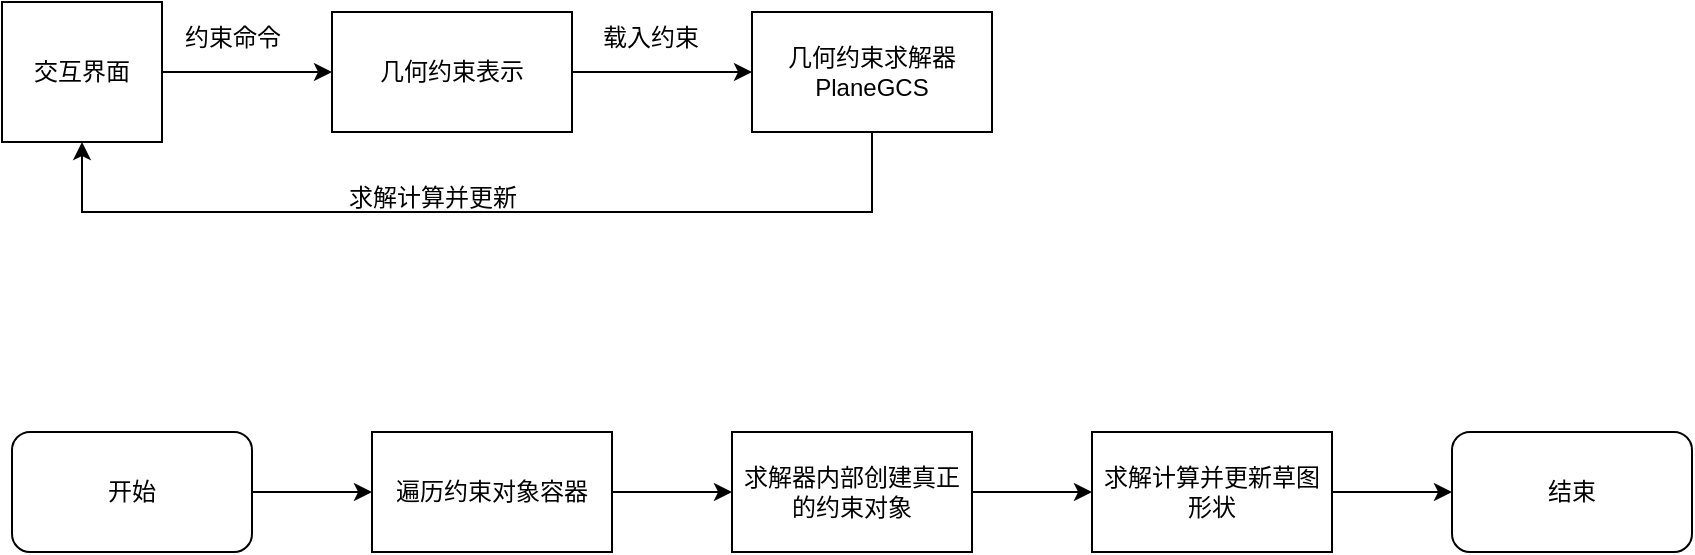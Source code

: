<mxfile version="21.2.1" type="github">
  <diagram name="第 1 页" id="HoKVWOjqDg0eMbLdHjok">
    <mxGraphModel dx="1290" dy="580" grid="1" gridSize="10" guides="1" tooltips="1" connect="1" arrows="1" fold="1" page="1" pageScale="1" pageWidth="827" pageHeight="1169" math="0" shadow="0">
      <root>
        <mxCell id="0" />
        <mxCell id="1" parent="0" />
        <mxCell id="4v0bIVO7RTDEstCtmYWq-2" style="edgeStyle=orthogonalEdgeStyle;rounded=0;orthogonalLoop=1;jettySize=auto;html=1;entryX=0;entryY=0.5;entryDx=0;entryDy=0;" parent="1" source="4v0bIVO7RTDEstCtmYWq-1" target="4v0bIVO7RTDEstCtmYWq-3" edge="1">
          <mxGeometry relative="1" as="geometry">
            <mxPoint x="200" y="210" as="targetPoint" />
          </mxGeometry>
        </mxCell>
        <mxCell id="4v0bIVO7RTDEstCtmYWq-1" value="交互界面" style="rounded=0;whiteSpace=wrap;html=1;" parent="1" vertex="1">
          <mxGeometry x="55" y="175" width="80" height="70" as="geometry" />
        </mxCell>
        <mxCell id="4v0bIVO7RTDEstCtmYWq-4" style="edgeStyle=orthogonalEdgeStyle;rounded=0;orthogonalLoop=1;jettySize=auto;html=1;entryX=0;entryY=0.5;entryDx=0;entryDy=0;" parent="1" source="4v0bIVO7RTDEstCtmYWq-3" target="4v0bIVO7RTDEstCtmYWq-5" edge="1">
          <mxGeometry relative="1" as="geometry">
            <mxPoint x="400" y="210" as="targetPoint" />
          </mxGeometry>
        </mxCell>
        <mxCell id="4v0bIVO7RTDEstCtmYWq-3" value="几何约束表示" style="rounded=0;whiteSpace=wrap;html=1;" parent="1" vertex="1">
          <mxGeometry x="220" y="180" width="120" height="60" as="geometry" />
        </mxCell>
        <mxCell id="4v0bIVO7RTDEstCtmYWq-6" style="edgeStyle=orthogonalEdgeStyle;rounded=0;orthogonalLoop=1;jettySize=auto;html=1;entryX=0.5;entryY=1;entryDx=0;entryDy=0;" parent="1" source="4v0bIVO7RTDEstCtmYWq-5" target="4v0bIVO7RTDEstCtmYWq-1" edge="1">
          <mxGeometry relative="1" as="geometry">
            <Array as="points">
              <mxPoint x="490" y="280" />
              <mxPoint x="95" y="280" />
            </Array>
            <mxPoint x="40" y="300" as="targetPoint" />
          </mxGeometry>
        </mxCell>
        <mxCell id="4v0bIVO7RTDEstCtmYWq-5" value="几何约束求解器&lt;br&gt;PlaneGCS" style="rounded=0;whiteSpace=wrap;html=1;" parent="1" vertex="1">
          <mxGeometry x="430" y="180" width="120" height="60" as="geometry" />
        </mxCell>
        <mxCell id="4v0bIVO7RTDEstCtmYWq-7" value="约束命令" style="text;html=1;align=center;verticalAlign=middle;resizable=0;points=[];autosize=1;strokeColor=none;fillColor=none;" parent="1" vertex="1">
          <mxGeometry x="135" y="178" width="70" height="30" as="geometry" />
        </mxCell>
        <mxCell id="4v0bIVO7RTDEstCtmYWq-8" value="载入约束" style="text;html=1;align=center;verticalAlign=middle;resizable=0;points=[];autosize=1;strokeColor=none;fillColor=none;" parent="1" vertex="1">
          <mxGeometry x="344" y="178" width="70" height="30" as="geometry" />
        </mxCell>
        <mxCell id="4v0bIVO7RTDEstCtmYWq-9" value="求解计算并更新" style="text;html=1;align=center;verticalAlign=middle;resizable=0;points=[];autosize=1;strokeColor=none;fillColor=none;" parent="1" vertex="1">
          <mxGeometry x="215" y="258" width="110" height="30" as="geometry" />
        </mxCell>
        <mxCell id="4v0bIVO7RTDEstCtmYWq-12" style="edgeStyle=orthogonalEdgeStyle;rounded=0;orthogonalLoop=1;jettySize=auto;html=1;entryX=0;entryY=0.5;entryDx=0;entryDy=0;" parent="1" source="4v0bIVO7RTDEstCtmYWq-11" target="4v0bIVO7RTDEstCtmYWq-13" edge="1">
          <mxGeometry relative="1" as="geometry">
            <mxPoint x="230" y="420" as="targetPoint" />
          </mxGeometry>
        </mxCell>
        <mxCell id="4v0bIVO7RTDEstCtmYWq-11" value="开始" style="rounded=1;whiteSpace=wrap;html=1;" parent="1" vertex="1">
          <mxGeometry x="60" y="390" width="120" height="60" as="geometry" />
        </mxCell>
        <mxCell id="4v0bIVO7RTDEstCtmYWq-14" style="edgeStyle=orthogonalEdgeStyle;rounded=0;orthogonalLoop=1;jettySize=auto;html=1;entryX=0;entryY=0.5;entryDx=0;entryDy=0;" parent="1" source="4v0bIVO7RTDEstCtmYWq-13" target="4v0bIVO7RTDEstCtmYWq-15" edge="1">
          <mxGeometry relative="1" as="geometry">
            <mxPoint x="410" y="420" as="targetPoint" />
          </mxGeometry>
        </mxCell>
        <mxCell id="4v0bIVO7RTDEstCtmYWq-13" value="遍历约束对象容器" style="rounded=0;whiteSpace=wrap;html=1;" parent="1" vertex="1">
          <mxGeometry x="240" y="390" width="120" height="60" as="geometry" />
        </mxCell>
        <mxCell id="4v0bIVO7RTDEstCtmYWq-16" style="edgeStyle=orthogonalEdgeStyle;rounded=0;orthogonalLoop=1;jettySize=auto;html=1;entryX=0;entryY=0.5;entryDx=0;entryDy=0;" parent="1" source="4v0bIVO7RTDEstCtmYWq-15" target="4v0bIVO7RTDEstCtmYWq-17" edge="1">
          <mxGeometry relative="1" as="geometry">
            <mxPoint x="580" y="420" as="targetPoint" />
          </mxGeometry>
        </mxCell>
        <mxCell id="4v0bIVO7RTDEstCtmYWq-15" value="求解器内部创建真正的约束对象" style="rounded=0;whiteSpace=wrap;html=1;" parent="1" vertex="1">
          <mxGeometry x="420" y="390" width="120" height="60" as="geometry" />
        </mxCell>
        <mxCell id="4v0bIVO7RTDEstCtmYWq-18" style="edgeStyle=orthogonalEdgeStyle;rounded=0;orthogonalLoop=1;jettySize=auto;html=1;entryX=0;entryY=0.5;entryDx=0;entryDy=0;" parent="1" source="4v0bIVO7RTDEstCtmYWq-17" target="4v0bIVO7RTDEstCtmYWq-19" edge="1">
          <mxGeometry relative="1" as="geometry">
            <mxPoint x="760" y="420" as="targetPoint" />
          </mxGeometry>
        </mxCell>
        <mxCell id="4v0bIVO7RTDEstCtmYWq-17" value="求解计算并更新草图形状" style="rounded=0;whiteSpace=wrap;html=1;" parent="1" vertex="1">
          <mxGeometry x="600" y="390" width="120" height="60" as="geometry" />
        </mxCell>
        <mxCell id="4v0bIVO7RTDEstCtmYWq-19" value="结束" style="rounded=1;whiteSpace=wrap;html=1;" parent="1" vertex="1">
          <mxGeometry x="780" y="390" width="120" height="60" as="geometry" />
        </mxCell>
      </root>
    </mxGraphModel>
  </diagram>
</mxfile>
